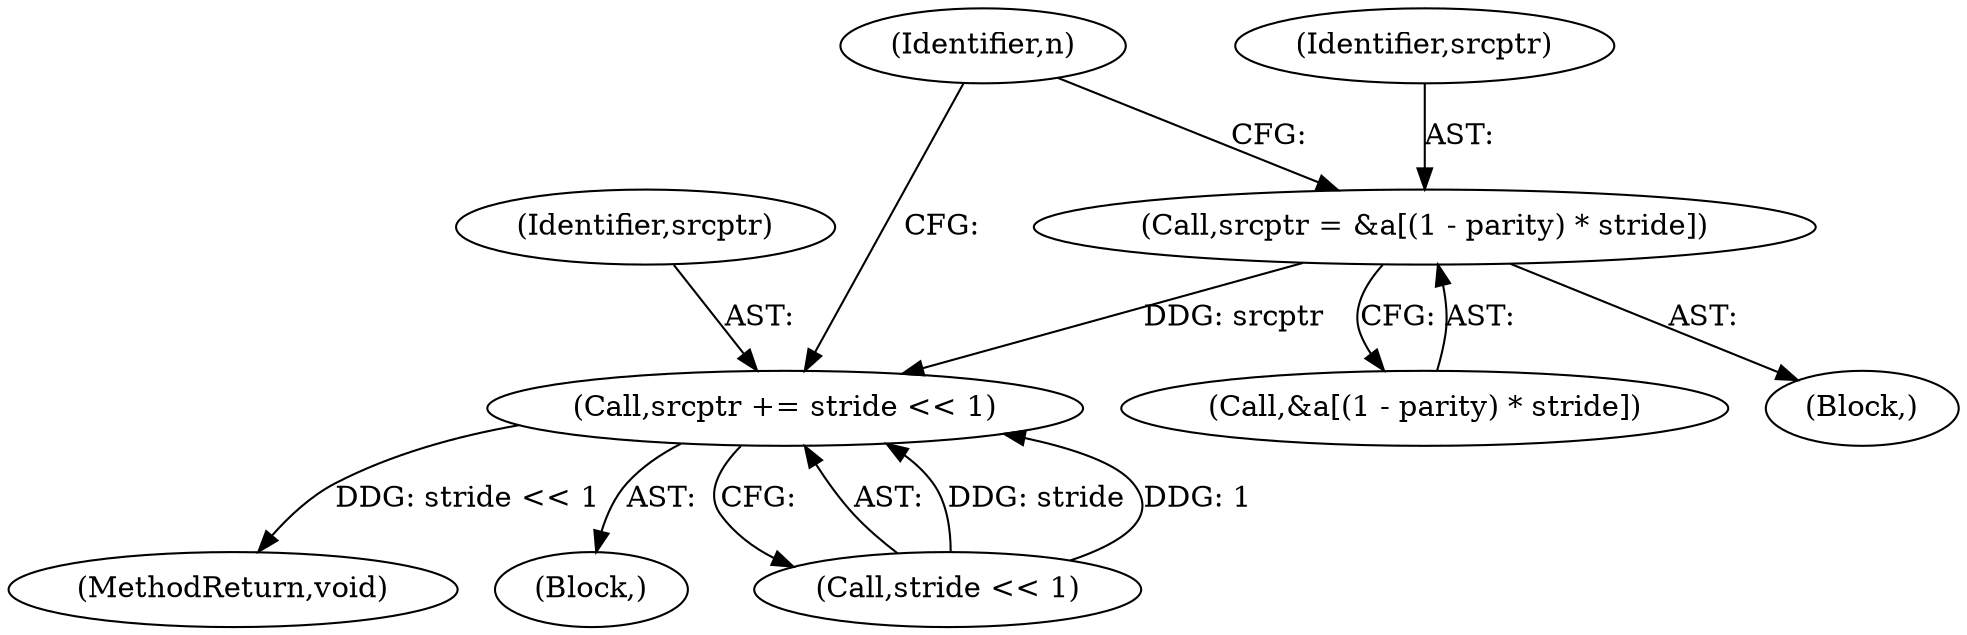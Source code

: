 digraph "0_jasper_4a59cfaf9ab3d48fca4a15c0d2674bf7138e3d1a_0@array" {
"1000168" [label="(Call,srcptr = &a[(1 - parity) * stride])"];
"1000191" [label="(Call,srcptr += stride << 1)"];
"1000280" [label="(MethodReturn,void)"];
"1000147" [label="(Block,)"];
"1000169" [label="(Identifier,srcptr)"];
"1000183" [label="(Block,)"];
"1000193" [label="(Call,stride << 1)"];
"1000192" [label="(Identifier,srcptr)"];
"1000170" [label="(Call,&a[(1 - parity) * stride])"];
"1000191" [label="(Call,srcptr += stride << 1)"];
"1000168" [label="(Call,srcptr = &a[(1 - parity) * stride])"];
"1000181" [label="(Identifier,n)"];
"1000168" -> "1000147"  [label="AST: "];
"1000168" -> "1000170"  [label="CFG: "];
"1000169" -> "1000168"  [label="AST: "];
"1000170" -> "1000168"  [label="AST: "];
"1000181" -> "1000168"  [label="CFG: "];
"1000168" -> "1000191"  [label="DDG: srcptr"];
"1000191" -> "1000183"  [label="AST: "];
"1000191" -> "1000193"  [label="CFG: "];
"1000192" -> "1000191"  [label="AST: "];
"1000193" -> "1000191"  [label="AST: "];
"1000181" -> "1000191"  [label="CFG: "];
"1000191" -> "1000280"  [label="DDG: stride << 1"];
"1000193" -> "1000191"  [label="DDG: stride"];
"1000193" -> "1000191"  [label="DDG: 1"];
}
